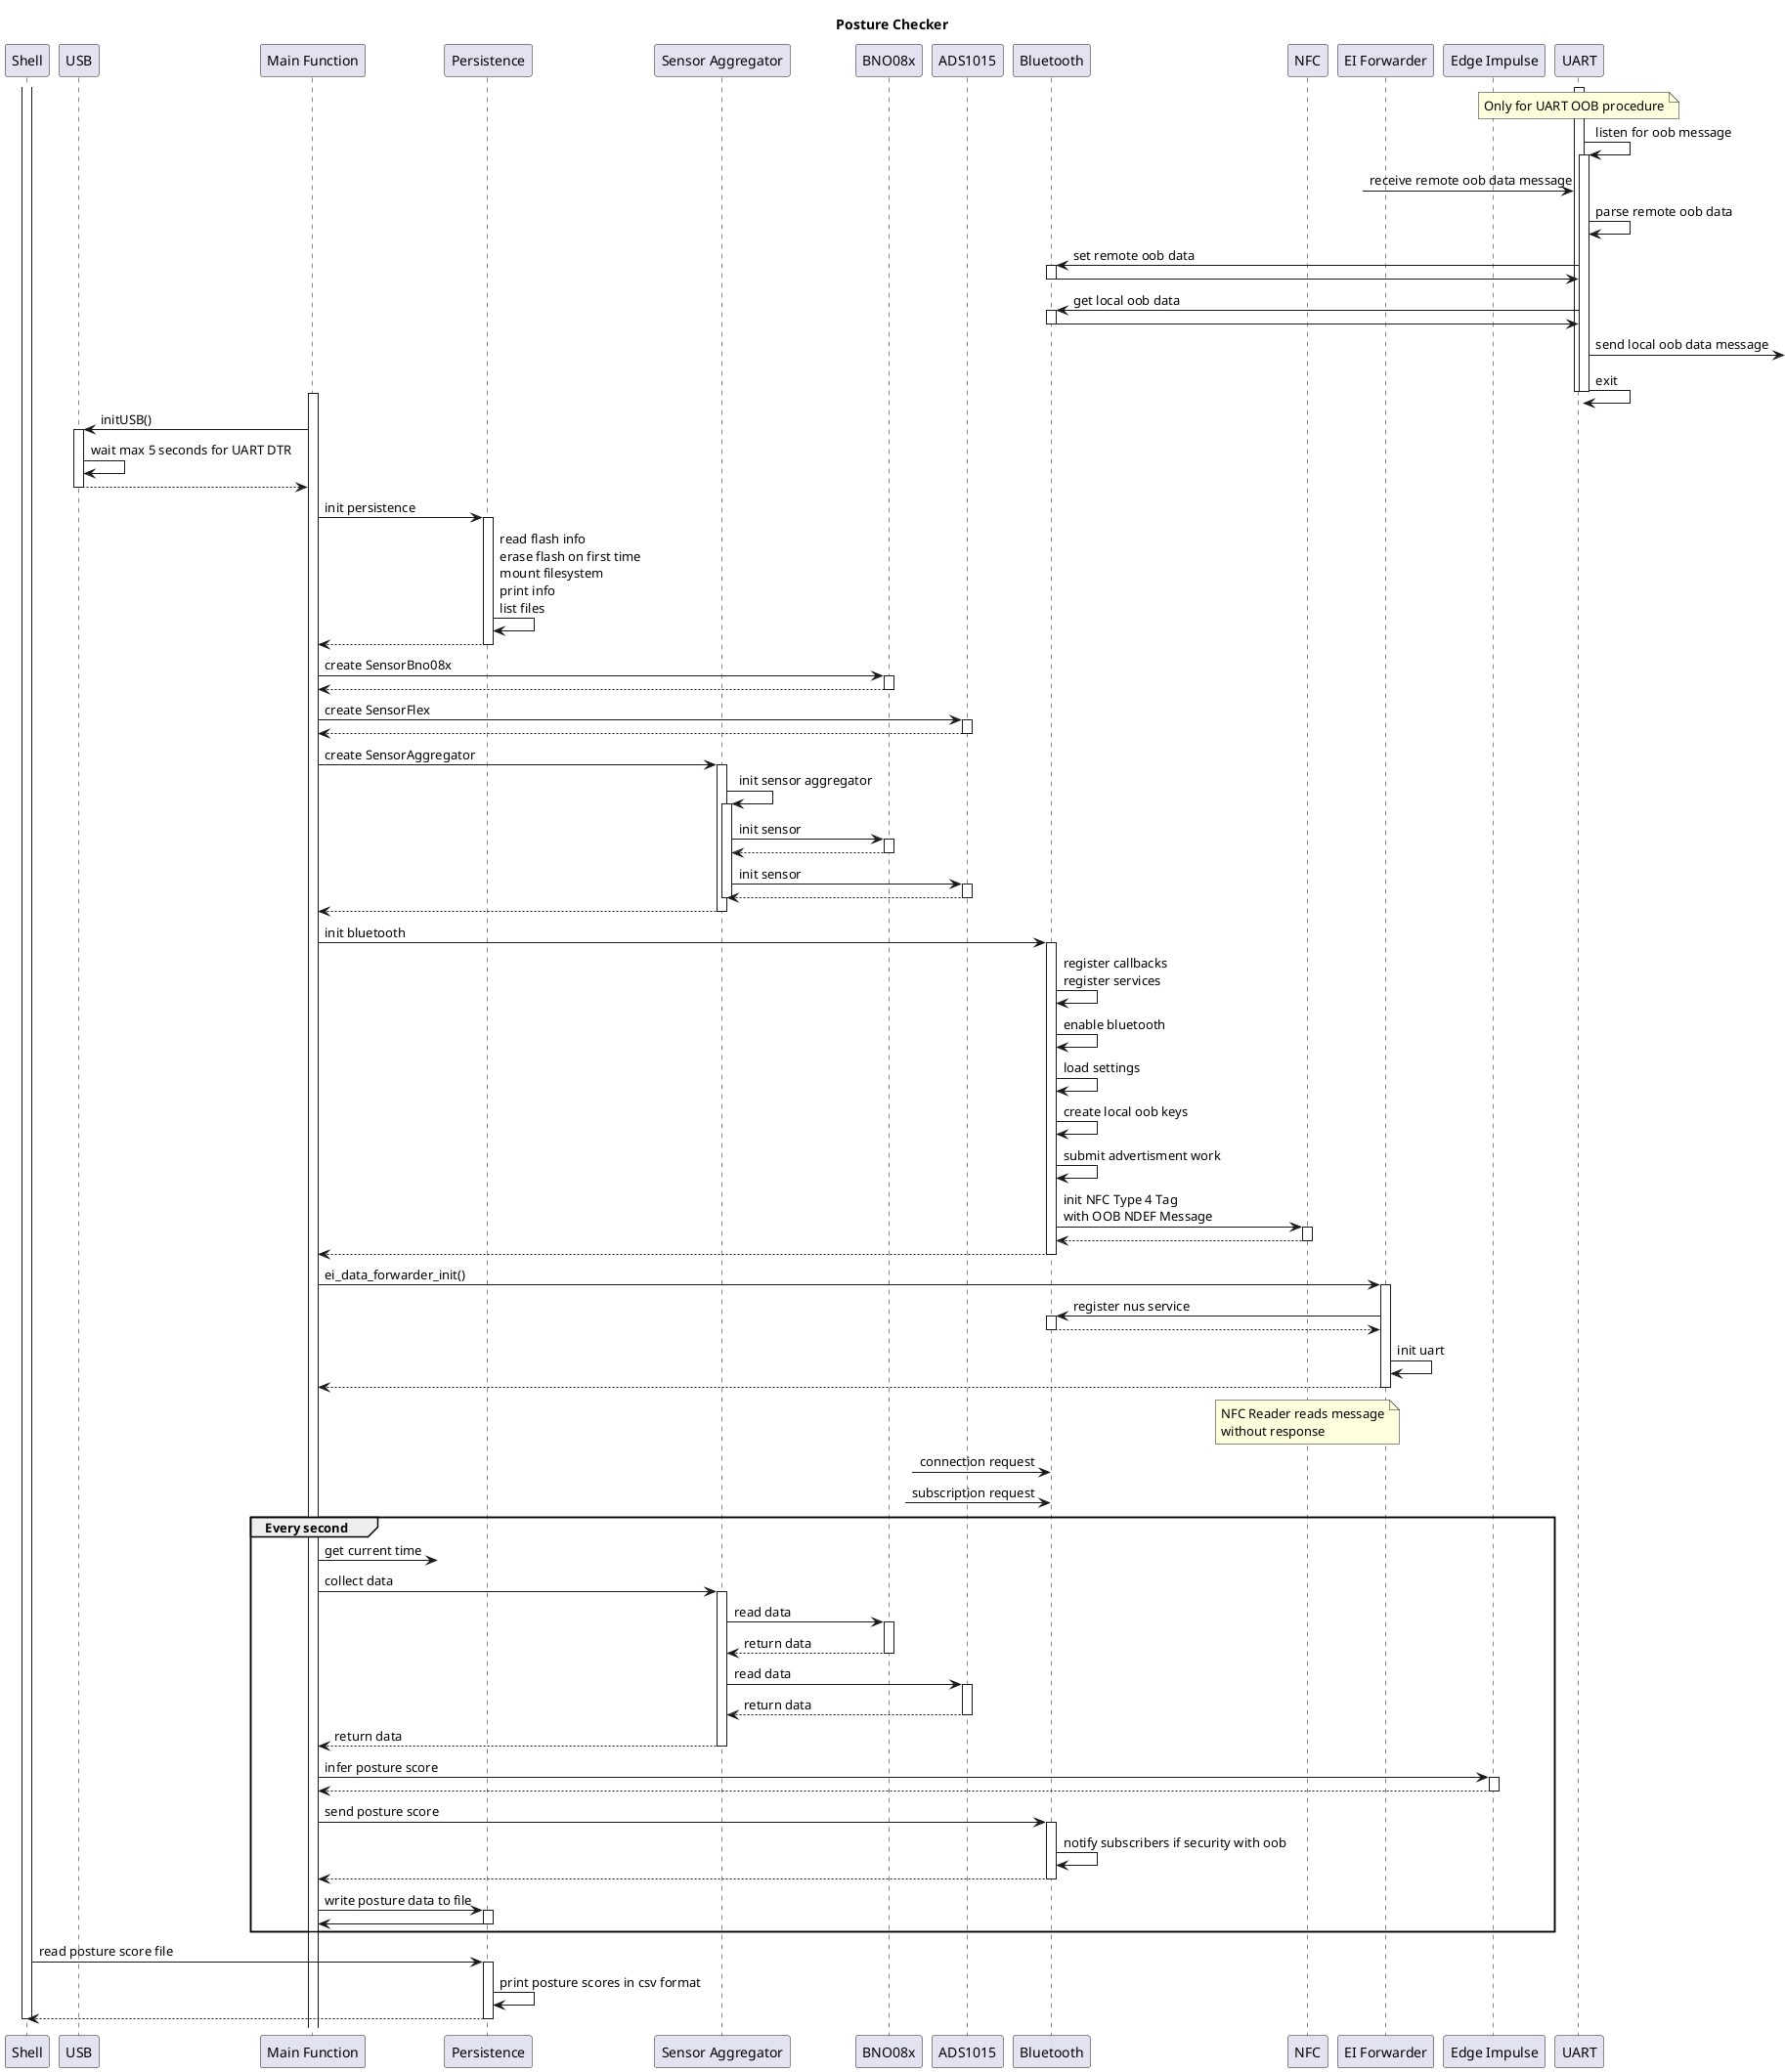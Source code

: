@startuml

title Posture Checker

participant "Shell" as shell
participant "USB" as usb
participant "Main Function" as main
participant "Persistence" as pers
participant "Sensor Aggregator" as sensors
participant "BNO08x" as bno
participant "ADS1015" as adc
participant "Bluetooth" as bt
participant "NFC" as nfc
participant "EI Forwarder" as eif
participant "Edge Impulse" as ei
participant "UART" as uart

note over uart: Only for UART OOB procedure
uart++
uart -> uart ++ : listen for oob message
?-> uart : receive remote oob data message
uart->uart : parse remote oob data
uart->bt ++: set remote oob data
bt->uart --
uart->bt ++: get local oob data
bt->uart --
uart->? : send local oob data message
uart->uart : exit
uart--
uart--


main ++
main -> usb ++ : initUSB()
usb -> usb : wait max 5 seconds for UART DTR
usb --> main --

main -> pers ++ : init persistence
pers -> pers : read flash info\nerase flash on first time\nmount filesystem\nprint info\nlist files
pers --> main --

main -> bno ++ : create SensorBno08x
bno --> main --
main -> adc ++ : create SensorFlex
adc --> main --
main -> sensors ++ : create SensorAggregator

sensors -> sensors ++ : init sensor aggregator
sensors -> bno ++ : init sensor
bno --> sensors --
sensors -> adc ++ : init sensor
adc --> sensors --
sensors --
sensors --> main --


main -> bt ++ : init bluetooth
bt -> bt : register callbacks\nregister services
bt -> bt : enable bluetooth
bt -> bt : load settings
bt -> bt : create local oob keys
bt -> bt : submit advertisment work
bt -> nfc++ : init NFC Type 4 Tag\nwith OOB NDEF Message
nfc --> bt --
bt --> main --



main -> eif ++ : ei_data_forwarder_init()
eif -> bt ++ : register nus service
bt --> eif --
eif -> eif : init uart
eif --> main --

note over nfc : NFC Reader reads message\nwithout response

?-> bt : connection request
?-> bt : subscription request

group Every second
    main ->?  : get current time
    main -> sensors ++ : collect data
    sensors -> bno ++ : read data
    bno --> sensors -- : return data
    sensors -> adc ++ : read data
    adc --> sensors -- : return data
    sensors --> main -- : return data
    main -> ei ++ : infer posture score
    ei --> main --
    main -> bt ++ : send posture score
    bt -> bt : notify subscribers if security with oob
    bt --> main --
    main -> pers ++ : write posture data to file
    pers -> main --
end

shell++
shell -> pers ++ : read posture score file
pers -> pers : print posture scores in csv format
pers --> shell --
shell --

@enduml
